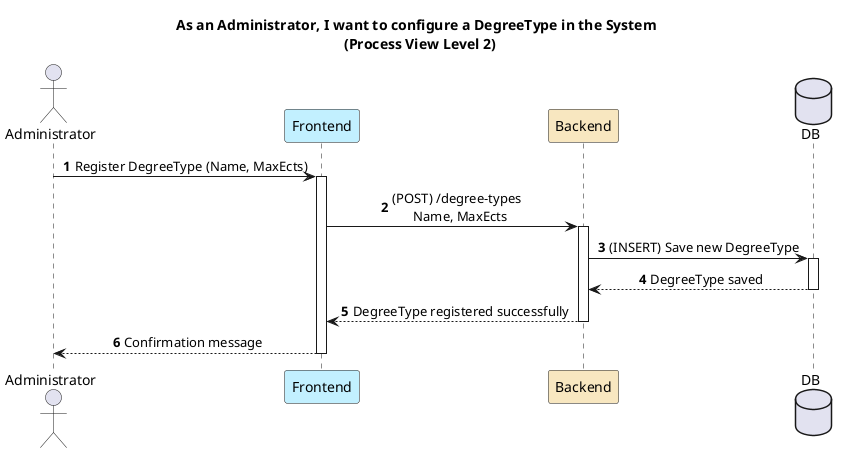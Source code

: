 @startuml

autonumber
title As an Administrator, I want to configure a DegreeType in the System \n (Process View Level 2)

skinparam sequenceMessageAlign center

actor Administrator
participant "Frontend" as FE #application
participant "Backend" as BE #strategy
database DB

Administrator -> FE : Register DegreeType (Name, MaxEcts)
activate FE
FE -> BE : (POST) /degree-types \n Name, MaxEcts
activate BE

BE -> DB : (INSERT) Save new DegreeType
activate DB
DB --> BE : DegreeType saved
deactivate DB

BE --> FE : DegreeType registered successfully
deactivate BE

FE --> Administrator : Confirmation message
deactivate FE

@enduml
